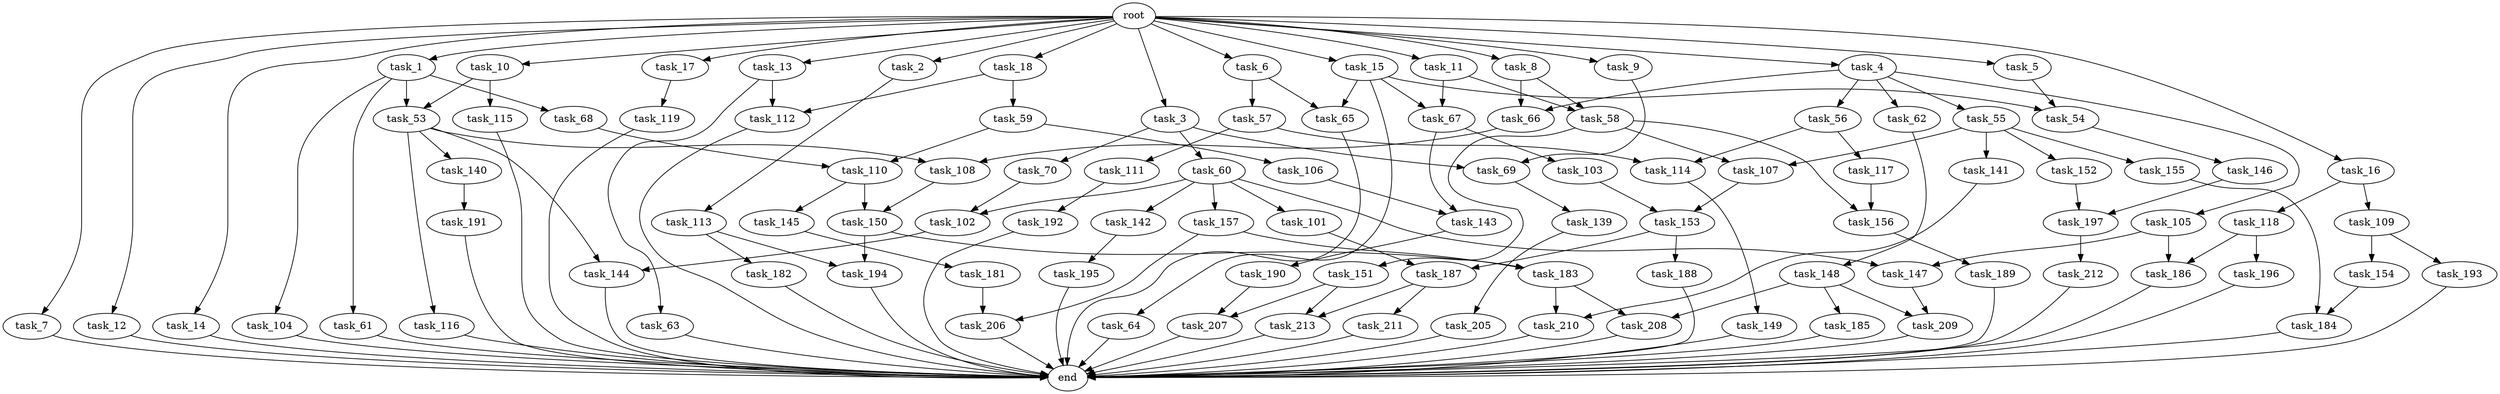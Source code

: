 digraph G {
  root [size="0.000000"];
  task_1 [size="2.048000"];
  task_2 [size="2.048000"];
  task_3 [size="2.048000"];
  task_4 [size="2.048000"];
  task_5 [size="2.048000"];
  task_6 [size="2.048000"];
  task_7 [size="2.048000"];
  task_8 [size="2.048000"];
  task_9 [size="2.048000"];
  task_10 [size="2.048000"];
  task_11 [size="2.048000"];
  task_12 [size="2.048000"];
  task_13 [size="2.048000"];
  task_14 [size="2.048000"];
  task_15 [size="2.048000"];
  task_16 [size="2.048000"];
  task_17 [size="2.048000"];
  task_18 [size="2.048000"];
  task_53 [size="910533066.752000"];
  task_54 [size="3435973836.800000"];
  task_55 [size="1099511627.776000"];
  task_56 [size="1099511627.776000"];
  task_57 [size="1717986918.400000"];
  task_58 [size="3109556322.304000"];
  task_59 [size="1099511627.776000"];
  task_60 [size="618475290.624000"];
  task_61 [size="68719476.736000"];
  task_62 [size="1099511627.776000"];
  task_63 [size="429496729.600000"];
  task_64 [size="1717986918.400000"];
  task_65 [size="3435973836.800000"];
  task_66 [size="2817498546.176000"];
  task_67 [size="3109556322.304000"];
  task_68 [size="68719476.736000"];
  task_69 [size="893353197.568000"];
  task_70 [size="618475290.624000"];
  task_101 [size="1717986918.400000"];
  task_102 [size="1872605741.056000"];
  task_103 [size="429496729.600000"];
  task_104 [size="68719476.736000"];
  task_105 [size="1099511627.776000"];
  task_106 [size="68719476.736000"];
  task_107 [size="3109556322.304000"];
  task_108 [size="1546188226.560000"];
  task_109 [size="274877906.944000"];
  task_110 [size="223338299.392000"];
  task_111 [size="154618822.656000"];
  task_112 [size="1529008357.376000"];
  task_113 [size="618475290.624000"];
  task_114 [size="1872605741.056000"];
  task_115 [size="841813590.016000"];
  task_116 [size="1391569403.904000"];
  task_117 [size="1717986918.400000"];
  task_118 [size="274877906.944000"];
  task_119 [size="841813590.016000"];
  task_139 [size="841813590.016000"];
  task_140 [size="1391569403.904000"];
  task_141 [size="1391569403.904000"];
  task_142 [size="1717986918.400000"];
  task_143 [size="584115552.256000"];
  task_144 [size="2233382993.920000"];
  task_145 [size="274877906.944000"];
  task_146 [size="1391569403.904000"];
  task_147 [size="2559800508.416000"];
  task_148 [size="1391569403.904000"];
  task_149 [size="274877906.944000"];
  task_150 [size="343597383.680000"];
  task_151 [size="1717986918.400000"];
  task_152 [size="1391569403.904000"];
  task_153 [size="2559800508.416000"];
  task_154 [size="274877906.944000"];
  task_155 [size="1391569403.904000"];
  task_156 [size="2147483648.000000"];
  task_157 [size="1717986918.400000"];
  task_181 [size="154618822.656000"];
  task_182 [size="1717986918.400000"];
  task_183 [size="2817498546.176000"];
  task_184 [size="2010044694.528000"];
  task_185 [size="1391569403.904000"];
  task_186 [size="1271310319.616000"];
  task_187 [size="773094113.280000"];
  task_188 [size="154618822.656000"];
  task_189 [size="1391569403.904000"];
  task_190 [size="429496729.600000"];
  task_191 [size="429496729.600000"];
  task_192 [size="429496729.600000"];
  task_193 [size="274877906.944000"];
  task_194 [size="3435973836.800000"];
  task_195 [size="1717986918.400000"];
  task_196 [size="429496729.600000"];
  task_197 [size="1047972020.224000"];
  task_205 [size="274877906.944000"];
  task_206 [size="1254130450.432000"];
  task_207 [size="1786706395.136000"];
  task_208 [size="2491081031.680000"];
  task_209 [size="1546188226.560000"];
  task_210 [size="2817498546.176000"];
  task_211 [size="618475290.624000"];
  task_212 [size="1099511627.776000"];
  task_213 [size="2336462209.024000"];
  end [size="0.000000"];

  root -> task_1 [size="1.000000"];
  root -> task_2 [size="1.000000"];
  root -> task_3 [size="1.000000"];
  root -> task_4 [size="1.000000"];
  root -> task_5 [size="1.000000"];
  root -> task_6 [size="1.000000"];
  root -> task_7 [size="1.000000"];
  root -> task_8 [size="1.000000"];
  root -> task_9 [size="1.000000"];
  root -> task_10 [size="1.000000"];
  root -> task_11 [size="1.000000"];
  root -> task_12 [size="1.000000"];
  root -> task_13 [size="1.000000"];
  root -> task_14 [size="1.000000"];
  root -> task_15 [size="1.000000"];
  root -> task_16 [size="1.000000"];
  root -> task_17 [size="1.000000"];
  root -> task_18 [size="1.000000"];
  task_1 -> task_53 [size="33554432.000000"];
  task_1 -> task_61 [size="33554432.000000"];
  task_1 -> task_68 [size="33554432.000000"];
  task_1 -> task_104 [size="33554432.000000"];
  task_2 -> task_113 [size="301989888.000000"];
  task_3 -> task_60 [size="301989888.000000"];
  task_3 -> task_69 [size="301989888.000000"];
  task_3 -> task_70 [size="301989888.000000"];
  task_4 -> task_55 [size="536870912.000000"];
  task_4 -> task_56 [size="536870912.000000"];
  task_4 -> task_62 [size="536870912.000000"];
  task_4 -> task_66 [size="536870912.000000"];
  task_4 -> task_105 [size="536870912.000000"];
  task_5 -> task_54 [size="838860800.000000"];
  task_6 -> task_57 [size="838860800.000000"];
  task_6 -> task_65 [size="838860800.000000"];
  task_7 -> end [size="1.000000"];
  task_8 -> task_58 [size="838860800.000000"];
  task_8 -> task_66 [size="838860800.000000"];
  task_9 -> task_69 [size="134217728.000000"];
  task_10 -> task_53 [size="411041792.000000"];
  task_10 -> task_115 [size="411041792.000000"];
  task_11 -> task_58 [size="679477248.000000"];
  task_11 -> task_67 [size="679477248.000000"];
  task_12 -> end [size="1.000000"];
  task_13 -> task_63 [size="209715200.000000"];
  task_13 -> task_112 [size="209715200.000000"];
  task_14 -> end [size="1.000000"];
  task_15 -> task_54 [size="838860800.000000"];
  task_15 -> task_64 [size="838860800.000000"];
  task_15 -> task_65 [size="838860800.000000"];
  task_15 -> task_67 [size="838860800.000000"];
  task_16 -> task_109 [size="134217728.000000"];
  task_16 -> task_118 [size="134217728.000000"];
  task_17 -> task_119 [size="411041792.000000"];
  task_18 -> task_59 [size="536870912.000000"];
  task_18 -> task_112 [size="536870912.000000"];
  task_53 -> task_108 [size="679477248.000000"];
  task_53 -> task_116 [size="679477248.000000"];
  task_53 -> task_140 [size="679477248.000000"];
  task_53 -> task_144 [size="679477248.000000"];
  task_54 -> task_146 [size="679477248.000000"];
  task_55 -> task_107 [size="679477248.000000"];
  task_55 -> task_141 [size="679477248.000000"];
  task_55 -> task_152 [size="679477248.000000"];
  task_55 -> task_155 [size="679477248.000000"];
  task_56 -> task_114 [size="838860800.000000"];
  task_56 -> task_117 [size="838860800.000000"];
  task_57 -> task_111 [size="75497472.000000"];
  task_57 -> task_114 [size="75497472.000000"];
  task_58 -> task_107 [size="838860800.000000"];
  task_58 -> task_151 [size="838860800.000000"];
  task_58 -> task_156 [size="838860800.000000"];
  task_59 -> task_106 [size="33554432.000000"];
  task_59 -> task_110 [size="33554432.000000"];
  task_60 -> task_101 [size="838860800.000000"];
  task_60 -> task_102 [size="838860800.000000"];
  task_60 -> task_142 [size="838860800.000000"];
  task_60 -> task_147 [size="838860800.000000"];
  task_60 -> task_157 [size="838860800.000000"];
  task_61 -> end [size="1.000000"];
  task_62 -> task_148 [size="679477248.000000"];
  task_63 -> end [size="1.000000"];
  task_64 -> end [size="1.000000"];
  task_65 -> end [size="1.000000"];
  task_66 -> task_108 [size="75497472.000000"];
  task_67 -> task_103 [size="209715200.000000"];
  task_67 -> task_143 [size="209715200.000000"];
  task_68 -> task_110 [size="75497472.000000"];
  task_69 -> task_139 [size="411041792.000000"];
  task_70 -> task_102 [size="75497472.000000"];
  task_101 -> task_187 [size="301989888.000000"];
  task_102 -> task_144 [size="411041792.000000"];
  task_103 -> task_153 [size="838860800.000000"];
  task_104 -> end [size="1.000000"];
  task_105 -> task_147 [size="411041792.000000"];
  task_105 -> task_186 [size="411041792.000000"];
  task_106 -> task_143 [size="75497472.000000"];
  task_107 -> task_153 [size="411041792.000000"];
  task_108 -> task_150 [size="33554432.000000"];
  task_109 -> task_154 [size="134217728.000000"];
  task_109 -> task_193 [size="134217728.000000"];
  task_110 -> task_145 [size="134217728.000000"];
  task_110 -> task_150 [size="134217728.000000"];
  task_111 -> task_192 [size="209715200.000000"];
  task_112 -> end [size="1.000000"];
  task_113 -> task_182 [size="838860800.000000"];
  task_113 -> task_194 [size="838860800.000000"];
  task_114 -> task_149 [size="134217728.000000"];
  task_115 -> end [size="1.000000"];
  task_116 -> end [size="1.000000"];
  task_117 -> task_156 [size="209715200.000000"];
  task_118 -> task_186 [size="209715200.000000"];
  task_118 -> task_196 [size="209715200.000000"];
  task_119 -> end [size="1.000000"];
  task_139 -> task_205 [size="134217728.000000"];
  task_140 -> task_191 [size="209715200.000000"];
  task_141 -> task_210 [size="838860800.000000"];
  task_142 -> task_195 [size="838860800.000000"];
  task_143 -> task_190 [size="209715200.000000"];
  task_144 -> end [size="1.000000"];
  task_145 -> task_181 [size="75497472.000000"];
  task_146 -> task_197 [size="209715200.000000"];
  task_147 -> task_209 [size="75497472.000000"];
  task_148 -> task_185 [size="679477248.000000"];
  task_148 -> task_208 [size="679477248.000000"];
  task_148 -> task_209 [size="679477248.000000"];
  task_149 -> end [size="1.000000"];
  task_150 -> task_183 [size="838860800.000000"];
  task_150 -> task_194 [size="838860800.000000"];
  task_151 -> task_207 [size="838860800.000000"];
  task_151 -> task_213 [size="838860800.000000"];
  task_152 -> task_197 [size="301989888.000000"];
  task_153 -> task_187 [size="75497472.000000"];
  task_153 -> task_188 [size="75497472.000000"];
  task_154 -> task_184 [size="679477248.000000"];
  task_155 -> task_184 [size="301989888.000000"];
  task_156 -> task_189 [size="679477248.000000"];
  task_157 -> task_183 [size="536870912.000000"];
  task_157 -> task_206 [size="536870912.000000"];
  task_181 -> task_206 [size="75497472.000000"];
  task_182 -> end [size="1.000000"];
  task_183 -> task_208 [size="536870912.000000"];
  task_183 -> task_210 [size="536870912.000000"];
  task_184 -> end [size="1.000000"];
  task_185 -> end [size="1.000000"];
  task_186 -> end [size="1.000000"];
  task_187 -> task_211 [size="301989888.000000"];
  task_187 -> task_213 [size="301989888.000000"];
  task_188 -> end [size="1.000000"];
  task_189 -> end [size="1.000000"];
  task_190 -> task_207 [size="33554432.000000"];
  task_191 -> end [size="1.000000"];
  task_192 -> end [size="1.000000"];
  task_193 -> end [size="1.000000"];
  task_194 -> end [size="1.000000"];
  task_195 -> end [size="1.000000"];
  task_196 -> end [size="1.000000"];
  task_197 -> task_212 [size="536870912.000000"];
  task_205 -> end [size="1.000000"];
  task_206 -> end [size="1.000000"];
  task_207 -> end [size="1.000000"];
  task_208 -> end [size="1.000000"];
  task_209 -> end [size="1.000000"];
  task_210 -> end [size="1.000000"];
  task_211 -> end [size="1.000000"];
  task_212 -> end [size="1.000000"];
  task_213 -> end [size="1.000000"];
}
